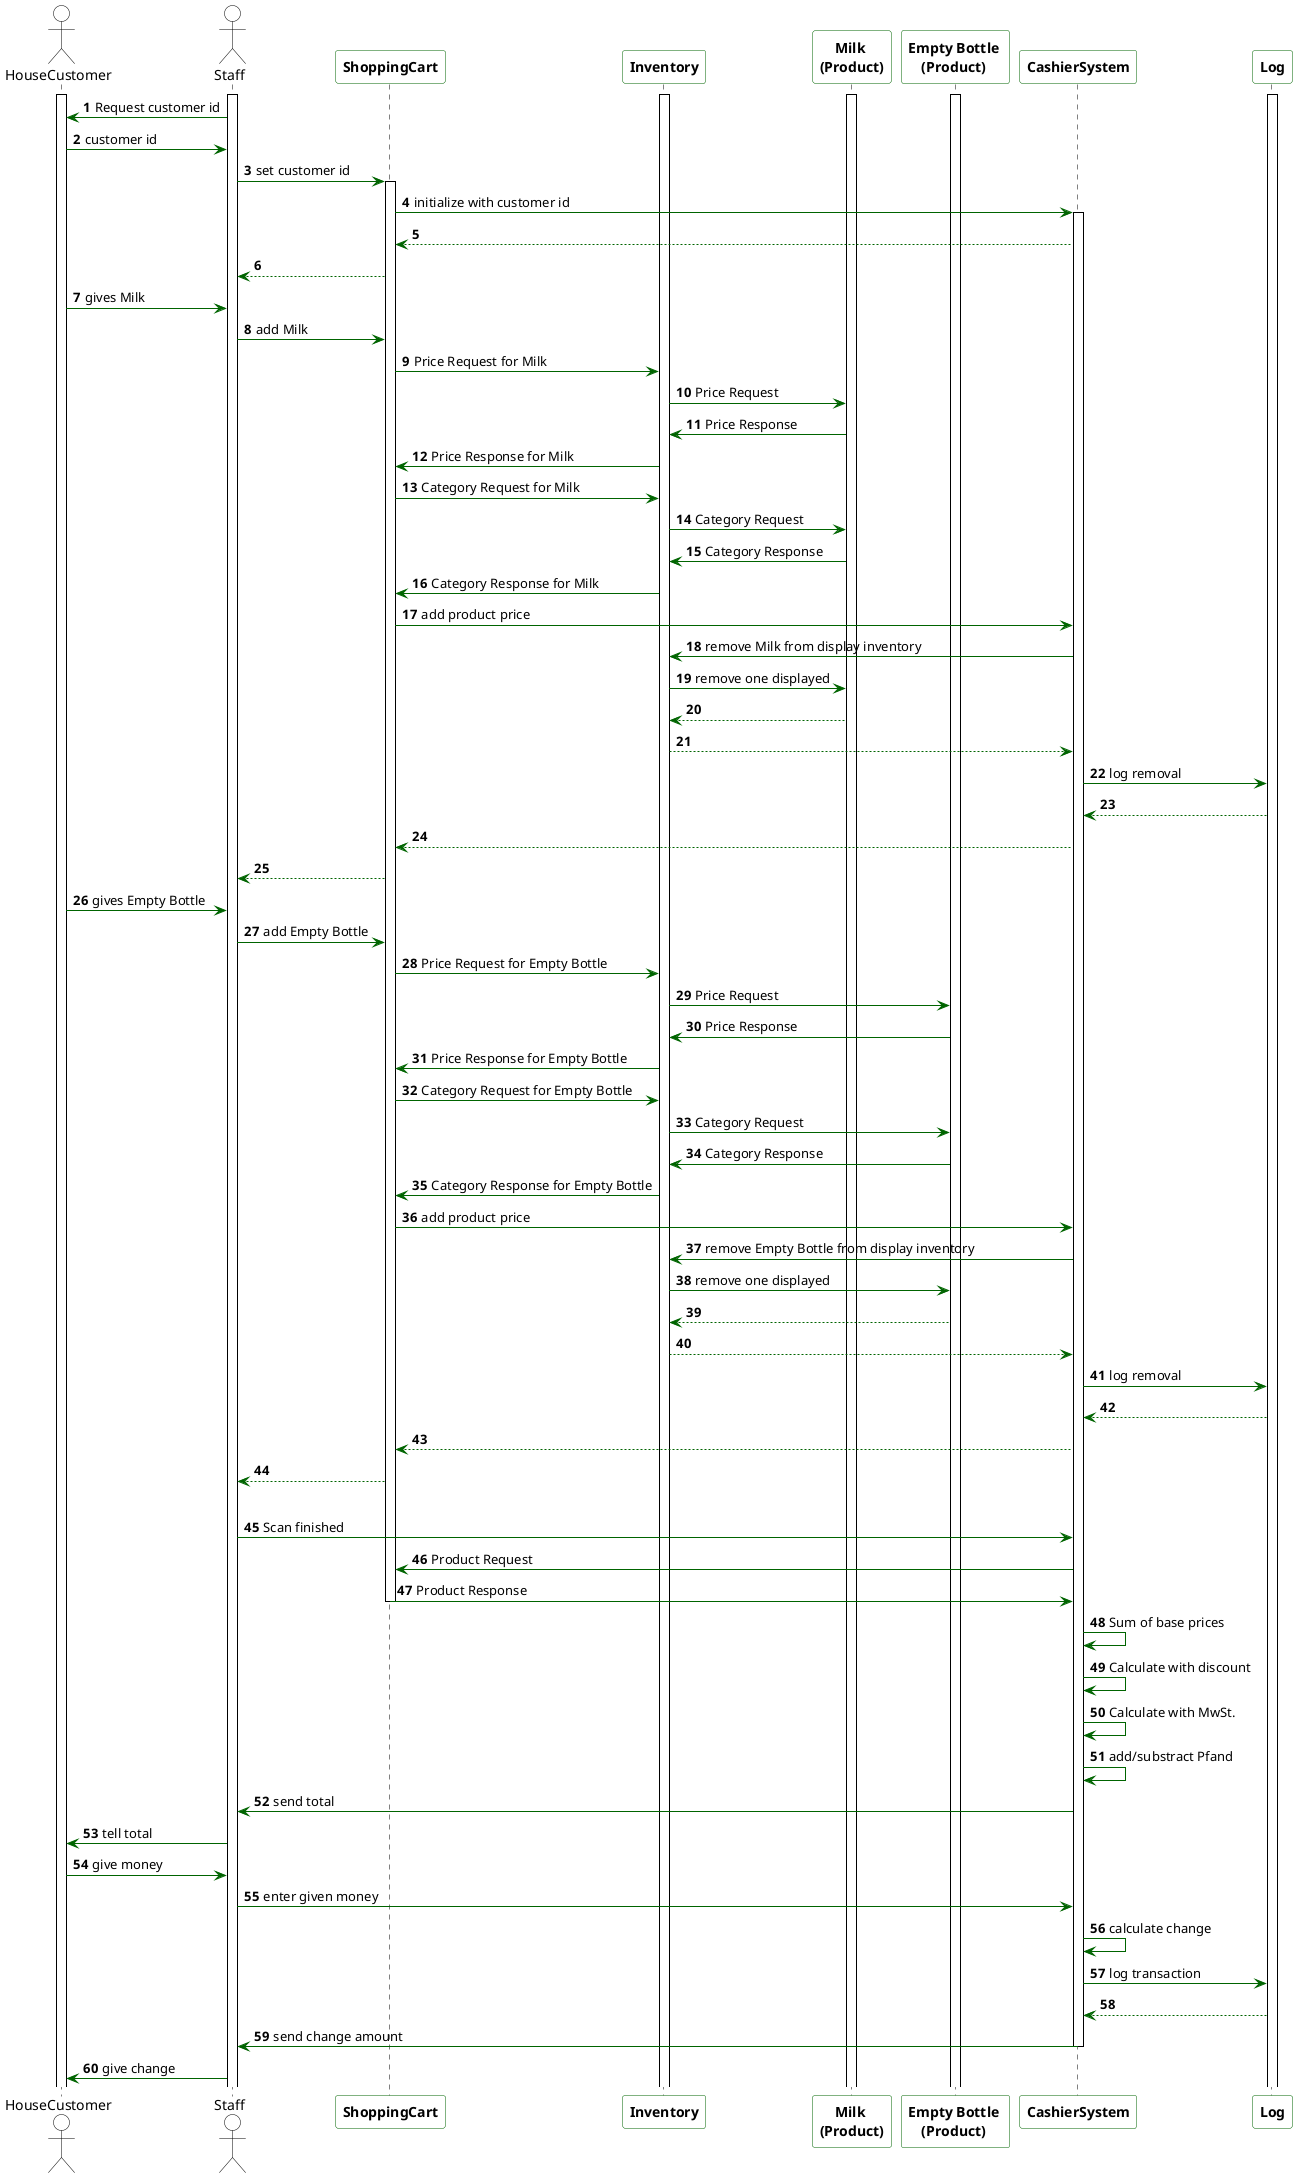 @startuml

skinparam linetype ortho
'skinparam groupInheritance 3
'skinparam handwritten true
hide circle

skinparam participant{
    BorderColor darkgreen
    BackgroundColor white
    FontStyle bold
}

skinparam arrow{
    Color darkgreen
}

skinparam sequence{
    LifeLineBorderColor black
}

skinparam Actor{
    BorderColor black
    BackgroundColor white
}

autonumber

actor HouseCustomer
actor Staff
participant ShoppingCart
participant Inventory
participant "Milk \n(Product)" as Product1
participant "Empty Bottle \n(Product) " as Product2
participant CashierSystem
participant Log

activate Staff
activate HouseCustomer
activate Product1
activate Product2
activate Inventory
activate Log


HouseCustomer <- Staff: Request customer id
HouseCustomer -> Staff:  customer id
Staff -> ShoppingCart: set customer id
activate ShoppingCart

ShoppingCart -> CashierSystem: initialize with customer id
activate CashierSystem

CashierSystem --> ShoppingCart
ShoppingCart --> Staff

!definelong shop(p,n)


    HouseCustomer -> Staff: gives n
    ShoppingCart <- Staff: add n
    ShoppingCart -> Inventory: Price Request for n
    Inventory -> p: Price Request
    Inventory <- p: Price Response
    Inventory -> ShoppingCart: Price Response for n

    ShoppingCart -> Inventory: Category Request for n
    Inventory -> p: Category Request
    Inventory <- p: Category Response
    Inventory -> ShoppingCart: Category Response for n

    ShoppingCart -> CashierSystem: add product price
    CashierSystem -> Inventory: remove n from display inventory
    Inventory -> p: remove one displayed
    Inventory <-- p
    Inventory --> CashierSystem
    CashierSystem -> Log: log removal
    Log --> CashierSystem
    CashierSystem --> ShoppingCart

    ShoppingCart --> Staff

!enddefinelong

shop(Product1, Milk)

shop(Product2, "Empty Bottle")

|||
Staff -> CashierSystem: Scan finished
CashierSystem -> ShoppingCart: Product Request
CashierSystem <- ShoppingCart: Product Response
deactivate ShoppingCart
CashierSystem -> CashierSystem: Sum of base prices
CashierSystem -> CashierSystem: Calculate with discount
CashierSystem -> CashierSystem: Calculate with MwSt.
CashierSystem -> CashierSystem: add/substract Pfand
CashierSystem -> Staff: send total
Staff -> HouseCustomer: tell total
HouseCustomer -> Staff: give money
Staff -> CashierSystem: enter given money
CashierSystem -> CashierSystem: calculate change
CashierSystem -> Log: log transaction
CashierSystem <-- Log
CashierSystem -> Staff: send change amount
deactivate CashierSystem
Staff -> HouseCustomer: give change


@enduml